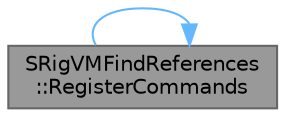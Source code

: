 digraph "SRigVMFindReferences::RegisterCommands"
{
 // INTERACTIVE_SVG=YES
 // LATEX_PDF_SIZE
  bgcolor="transparent";
  edge [fontname=Helvetica,fontsize=10,labelfontname=Helvetica,labelfontsize=10];
  node [fontname=Helvetica,fontsize=10,shape=box,height=0.2,width=0.4];
  rankdir="LR";
  Node1 [id="Node000001",label="SRigVMFindReferences\l::RegisterCommands",height=0.2,width=0.4,color="gray40", fillcolor="grey60", style="filled", fontcolor="black",tooltip="Register any Find-in-Blueprint commands."];
  Node1 -> Node1 [id="edge1_Node000001_Node000001",color="steelblue1",style="solid",tooltip=" "];
}
